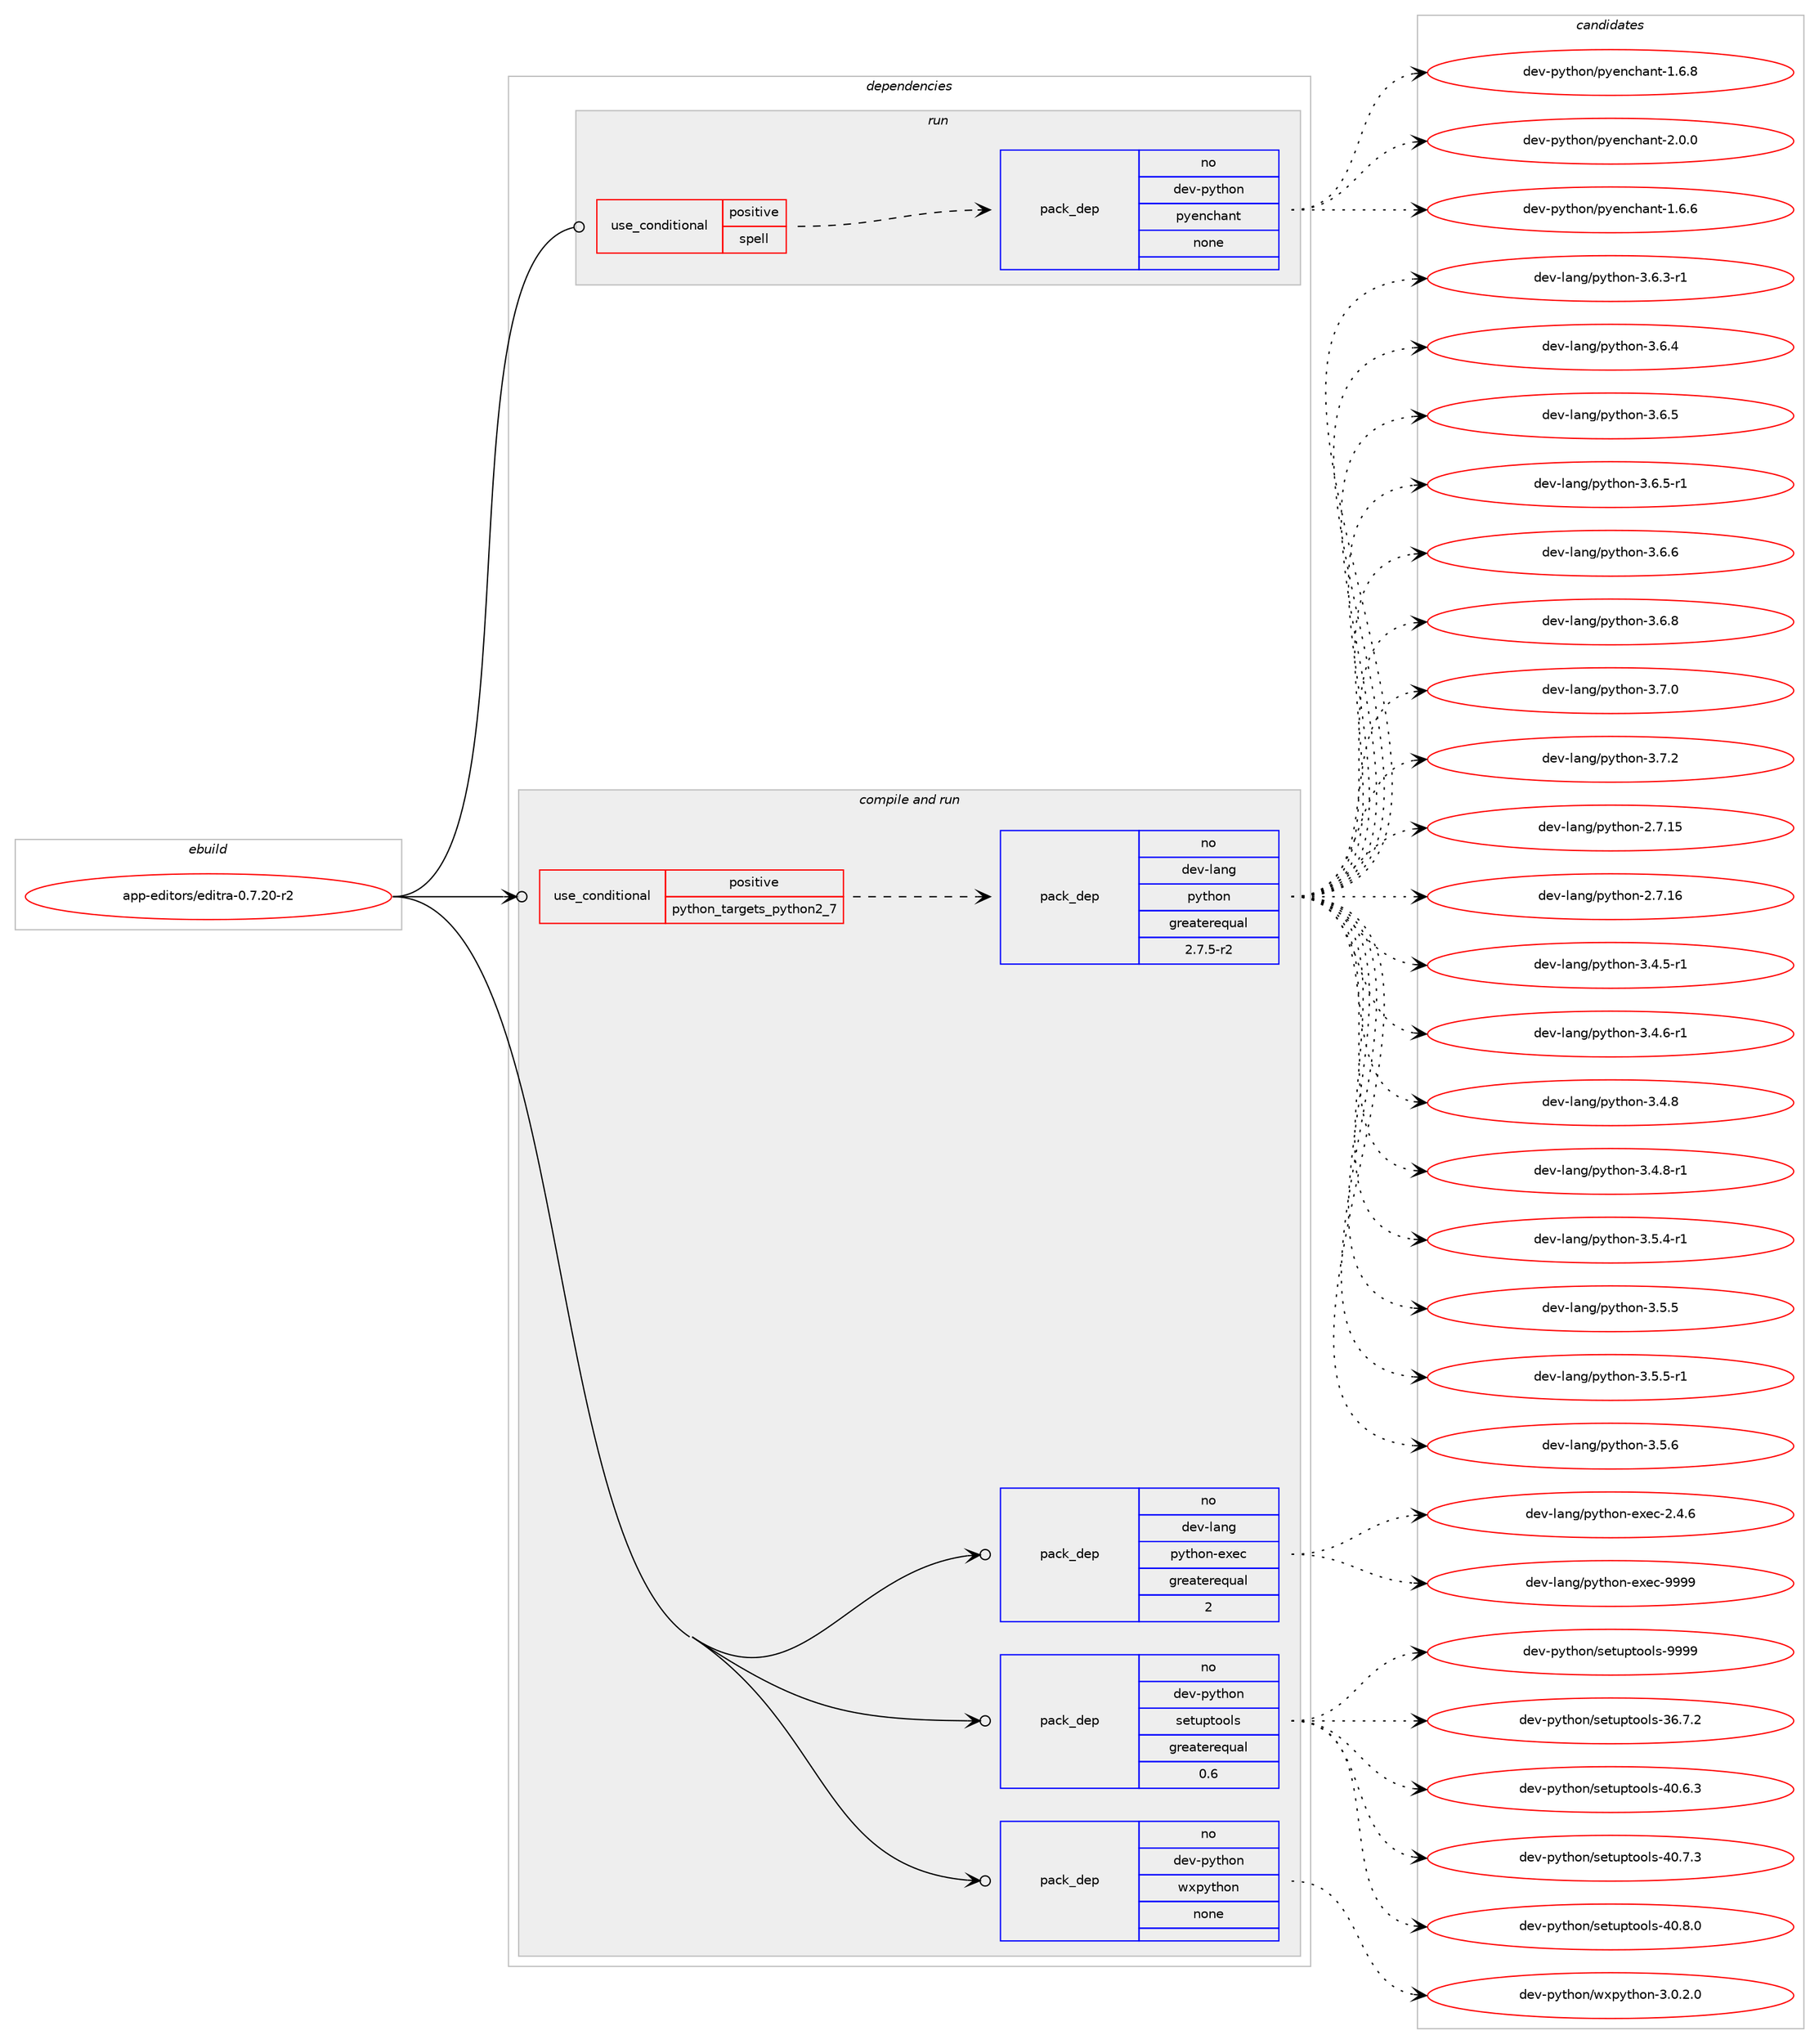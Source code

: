 digraph prolog {

# *************
# Graph options
# *************

newrank=true;
concentrate=true;
compound=true;
graph [rankdir=LR,fontname=Helvetica,fontsize=10,ranksep=1.5];#, ranksep=2.5, nodesep=0.2];
edge  [arrowhead=vee];
node  [fontname=Helvetica,fontsize=10];

# **********
# The ebuild
# **********

subgraph cluster_leftcol {
color=gray;
rank=same;
label=<<i>ebuild</i>>;
id [label="app-editors/editra-0.7.20-r2", color=red, width=4, href="../app-editors/editra-0.7.20-r2.svg"];
}

# ****************
# The dependencies
# ****************

subgraph cluster_midcol {
color=gray;
label=<<i>dependencies</i>>;
subgraph cluster_compile {
fillcolor="#eeeeee";
style=filled;
label=<<i>compile</i>>;
}
subgraph cluster_compileandrun {
fillcolor="#eeeeee";
style=filled;
label=<<i>compile and run</i>>;
subgraph cond348187 {
dependency1278642 [label=<<TABLE BORDER="0" CELLBORDER="1" CELLSPACING="0" CELLPADDING="4"><TR><TD ROWSPAN="3" CELLPADDING="10">use_conditional</TD></TR><TR><TD>positive</TD></TR><TR><TD>python_targets_python2_7</TD></TR></TABLE>>, shape=none, color=red];
subgraph pack910552 {
dependency1278643 [label=<<TABLE BORDER="0" CELLBORDER="1" CELLSPACING="0" CELLPADDING="4" WIDTH="220"><TR><TD ROWSPAN="6" CELLPADDING="30">pack_dep</TD></TR><TR><TD WIDTH="110">no</TD></TR><TR><TD>dev-lang</TD></TR><TR><TD>python</TD></TR><TR><TD>greaterequal</TD></TR><TR><TD>2.7.5-r2</TD></TR></TABLE>>, shape=none, color=blue];
}
dependency1278642:e -> dependency1278643:w [weight=20,style="dashed",arrowhead="vee"];
}
id:e -> dependency1278642:w [weight=20,style="solid",arrowhead="odotvee"];
subgraph pack910553 {
dependency1278644 [label=<<TABLE BORDER="0" CELLBORDER="1" CELLSPACING="0" CELLPADDING="4" WIDTH="220"><TR><TD ROWSPAN="6" CELLPADDING="30">pack_dep</TD></TR><TR><TD WIDTH="110">no</TD></TR><TR><TD>dev-lang</TD></TR><TR><TD>python-exec</TD></TR><TR><TD>greaterequal</TD></TR><TR><TD>2</TD></TR></TABLE>>, shape=none, color=blue];
}
id:e -> dependency1278644:w [weight=20,style="solid",arrowhead="odotvee"];
subgraph pack910554 {
dependency1278645 [label=<<TABLE BORDER="0" CELLBORDER="1" CELLSPACING="0" CELLPADDING="4" WIDTH="220"><TR><TD ROWSPAN="6" CELLPADDING="30">pack_dep</TD></TR><TR><TD WIDTH="110">no</TD></TR><TR><TD>dev-python</TD></TR><TR><TD>setuptools</TD></TR><TR><TD>greaterequal</TD></TR><TR><TD>0.6</TD></TR></TABLE>>, shape=none, color=blue];
}
id:e -> dependency1278645:w [weight=20,style="solid",arrowhead="odotvee"];
subgraph pack910555 {
dependency1278646 [label=<<TABLE BORDER="0" CELLBORDER="1" CELLSPACING="0" CELLPADDING="4" WIDTH="220"><TR><TD ROWSPAN="6" CELLPADDING="30">pack_dep</TD></TR><TR><TD WIDTH="110">no</TD></TR><TR><TD>dev-python</TD></TR><TR><TD>wxpython</TD></TR><TR><TD>none</TD></TR><TR><TD></TD></TR></TABLE>>, shape=none, color=blue];
}
id:e -> dependency1278646:w [weight=20,style="solid",arrowhead="odotvee"];
}
subgraph cluster_run {
fillcolor="#eeeeee";
style=filled;
label=<<i>run</i>>;
subgraph cond348188 {
dependency1278647 [label=<<TABLE BORDER="0" CELLBORDER="1" CELLSPACING="0" CELLPADDING="4"><TR><TD ROWSPAN="3" CELLPADDING="10">use_conditional</TD></TR><TR><TD>positive</TD></TR><TR><TD>spell</TD></TR></TABLE>>, shape=none, color=red];
subgraph pack910556 {
dependency1278648 [label=<<TABLE BORDER="0" CELLBORDER="1" CELLSPACING="0" CELLPADDING="4" WIDTH="220"><TR><TD ROWSPAN="6" CELLPADDING="30">pack_dep</TD></TR><TR><TD WIDTH="110">no</TD></TR><TR><TD>dev-python</TD></TR><TR><TD>pyenchant</TD></TR><TR><TD>none</TD></TR><TR><TD></TD></TR></TABLE>>, shape=none, color=blue];
}
dependency1278647:e -> dependency1278648:w [weight=20,style="dashed",arrowhead="vee"];
}
id:e -> dependency1278647:w [weight=20,style="solid",arrowhead="odot"];
}
}

# **************
# The candidates
# **************

subgraph cluster_choices {
rank=same;
color=gray;
label=<<i>candidates</i>>;

subgraph choice910552 {
color=black;
nodesep=1;
choice10010111845108971101034711212111610411111045504655464953 [label="dev-lang/python-2.7.15", color=red, width=4,href="../dev-lang/python-2.7.15.svg"];
choice10010111845108971101034711212111610411111045504655464954 [label="dev-lang/python-2.7.16", color=red, width=4,href="../dev-lang/python-2.7.16.svg"];
choice1001011184510897110103471121211161041111104551465246534511449 [label="dev-lang/python-3.4.5-r1", color=red, width=4,href="../dev-lang/python-3.4.5-r1.svg"];
choice1001011184510897110103471121211161041111104551465246544511449 [label="dev-lang/python-3.4.6-r1", color=red, width=4,href="../dev-lang/python-3.4.6-r1.svg"];
choice100101118451089711010347112121116104111110455146524656 [label="dev-lang/python-3.4.8", color=red, width=4,href="../dev-lang/python-3.4.8.svg"];
choice1001011184510897110103471121211161041111104551465246564511449 [label="dev-lang/python-3.4.8-r1", color=red, width=4,href="../dev-lang/python-3.4.8-r1.svg"];
choice1001011184510897110103471121211161041111104551465346524511449 [label="dev-lang/python-3.5.4-r1", color=red, width=4,href="../dev-lang/python-3.5.4-r1.svg"];
choice100101118451089711010347112121116104111110455146534653 [label="dev-lang/python-3.5.5", color=red, width=4,href="../dev-lang/python-3.5.5.svg"];
choice1001011184510897110103471121211161041111104551465346534511449 [label="dev-lang/python-3.5.5-r1", color=red, width=4,href="../dev-lang/python-3.5.5-r1.svg"];
choice100101118451089711010347112121116104111110455146534654 [label="dev-lang/python-3.5.6", color=red, width=4,href="../dev-lang/python-3.5.6.svg"];
choice1001011184510897110103471121211161041111104551465446514511449 [label="dev-lang/python-3.6.3-r1", color=red, width=4,href="../dev-lang/python-3.6.3-r1.svg"];
choice100101118451089711010347112121116104111110455146544652 [label="dev-lang/python-3.6.4", color=red, width=4,href="../dev-lang/python-3.6.4.svg"];
choice100101118451089711010347112121116104111110455146544653 [label="dev-lang/python-3.6.5", color=red, width=4,href="../dev-lang/python-3.6.5.svg"];
choice1001011184510897110103471121211161041111104551465446534511449 [label="dev-lang/python-3.6.5-r1", color=red, width=4,href="../dev-lang/python-3.6.5-r1.svg"];
choice100101118451089711010347112121116104111110455146544654 [label="dev-lang/python-3.6.6", color=red, width=4,href="../dev-lang/python-3.6.6.svg"];
choice100101118451089711010347112121116104111110455146544656 [label="dev-lang/python-3.6.8", color=red, width=4,href="../dev-lang/python-3.6.8.svg"];
choice100101118451089711010347112121116104111110455146554648 [label="dev-lang/python-3.7.0", color=red, width=4,href="../dev-lang/python-3.7.0.svg"];
choice100101118451089711010347112121116104111110455146554650 [label="dev-lang/python-3.7.2", color=red, width=4,href="../dev-lang/python-3.7.2.svg"];
dependency1278643:e -> choice10010111845108971101034711212111610411111045504655464953:w [style=dotted,weight="100"];
dependency1278643:e -> choice10010111845108971101034711212111610411111045504655464954:w [style=dotted,weight="100"];
dependency1278643:e -> choice1001011184510897110103471121211161041111104551465246534511449:w [style=dotted,weight="100"];
dependency1278643:e -> choice1001011184510897110103471121211161041111104551465246544511449:w [style=dotted,weight="100"];
dependency1278643:e -> choice100101118451089711010347112121116104111110455146524656:w [style=dotted,weight="100"];
dependency1278643:e -> choice1001011184510897110103471121211161041111104551465246564511449:w [style=dotted,weight="100"];
dependency1278643:e -> choice1001011184510897110103471121211161041111104551465346524511449:w [style=dotted,weight="100"];
dependency1278643:e -> choice100101118451089711010347112121116104111110455146534653:w [style=dotted,weight="100"];
dependency1278643:e -> choice1001011184510897110103471121211161041111104551465346534511449:w [style=dotted,weight="100"];
dependency1278643:e -> choice100101118451089711010347112121116104111110455146534654:w [style=dotted,weight="100"];
dependency1278643:e -> choice1001011184510897110103471121211161041111104551465446514511449:w [style=dotted,weight="100"];
dependency1278643:e -> choice100101118451089711010347112121116104111110455146544652:w [style=dotted,weight="100"];
dependency1278643:e -> choice100101118451089711010347112121116104111110455146544653:w [style=dotted,weight="100"];
dependency1278643:e -> choice1001011184510897110103471121211161041111104551465446534511449:w [style=dotted,weight="100"];
dependency1278643:e -> choice100101118451089711010347112121116104111110455146544654:w [style=dotted,weight="100"];
dependency1278643:e -> choice100101118451089711010347112121116104111110455146544656:w [style=dotted,weight="100"];
dependency1278643:e -> choice100101118451089711010347112121116104111110455146554648:w [style=dotted,weight="100"];
dependency1278643:e -> choice100101118451089711010347112121116104111110455146554650:w [style=dotted,weight="100"];
}
subgraph choice910553 {
color=black;
nodesep=1;
choice1001011184510897110103471121211161041111104510112010199455046524654 [label="dev-lang/python-exec-2.4.6", color=red, width=4,href="../dev-lang/python-exec-2.4.6.svg"];
choice10010111845108971101034711212111610411111045101120101994557575757 [label="dev-lang/python-exec-9999", color=red, width=4,href="../dev-lang/python-exec-9999.svg"];
dependency1278644:e -> choice1001011184510897110103471121211161041111104510112010199455046524654:w [style=dotted,weight="100"];
dependency1278644:e -> choice10010111845108971101034711212111610411111045101120101994557575757:w [style=dotted,weight="100"];
}
subgraph choice910554 {
color=black;
nodesep=1;
choice100101118451121211161041111104711510111611711211611111110811545515446554650 [label="dev-python/setuptools-36.7.2", color=red, width=4,href="../dev-python/setuptools-36.7.2.svg"];
choice100101118451121211161041111104711510111611711211611111110811545524846544651 [label="dev-python/setuptools-40.6.3", color=red, width=4,href="../dev-python/setuptools-40.6.3.svg"];
choice100101118451121211161041111104711510111611711211611111110811545524846554651 [label="dev-python/setuptools-40.7.3", color=red, width=4,href="../dev-python/setuptools-40.7.3.svg"];
choice100101118451121211161041111104711510111611711211611111110811545524846564648 [label="dev-python/setuptools-40.8.0", color=red, width=4,href="../dev-python/setuptools-40.8.0.svg"];
choice10010111845112121116104111110471151011161171121161111111081154557575757 [label="dev-python/setuptools-9999", color=red, width=4,href="../dev-python/setuptools-9999.svg"];
dependency1278645:e -> choice100101118451121211161041111104711510111611711211611111110811545515446554650:w [style=dotted,weight="100"];
dependency1278645:e -> choice100101118451121211161041111104711510111611711211611111110811545524846544651:w [style=dotted,weight="100"];
dependency1278645:e -> choice100101118451121211161041111104711510111611711211611111110811545524846554651:w [style=dotted,weight="100"];
dependency1278645:e -> choice100101118451121211161041111104711510111611711211611111110811545524846564648:w [style=dotted,weight="100"];
dependency1278645:e -> choice10010111845112121116104111110471151011161171121161111111081154557575757:w [style=dotted,weight="100"];
}
subgraph choice910555 {
color=black;
nodesep=1;
choice10010111845112121116104111110471191201121211161041111104551464846504648 [label="dev-python/wxpython-3.0.2.0", color=red, width=4,href="../dev-python/wxpython-3.0.2.0.svg"];
dependency1278646:e -> choice10010111845112121116104111110471191201121211161041111104551464846504648:w [style=dotted,weight="100"];
}
subgraph choice910556 {
color=black;
nodesep=1;
choice10010111845112121116104111110471121211011109910497110116454946544654 [label="dev-python/pyenchant-1.6.6", color=red, width=4,href="../dev-python/pyenchant-1.6.6.svg"];
choice10010111845112121116104111110471121211011109910497110116454946544656 [label="dev-python/pyenchant-1.6.8", color=red, width=4,href="../dev-python/pyenchant-1.6.8.svg"];
choice10010111845112121116104111110471121211011109910497110116455046484648 [label="dev-python/pyenchant-2.0.0", color=red, width=4,href="../dev-python/pyenchant-2.0.0.svg"];
dependency1278648:e -> choice10010111845112121116104111110471121211011109910497110116454946544654:w [style=dotted,weight="100"];
dependency1278648:e -> choice10010111845112121116104111110471121211011109910497110116454946544656:w [style=dotted,weight="100"];
dependency1278648:e -> choice10010111845112121116104111110471121211011109910497110116455046484648:w [style=dotted,weight="100"];
}
}

}
